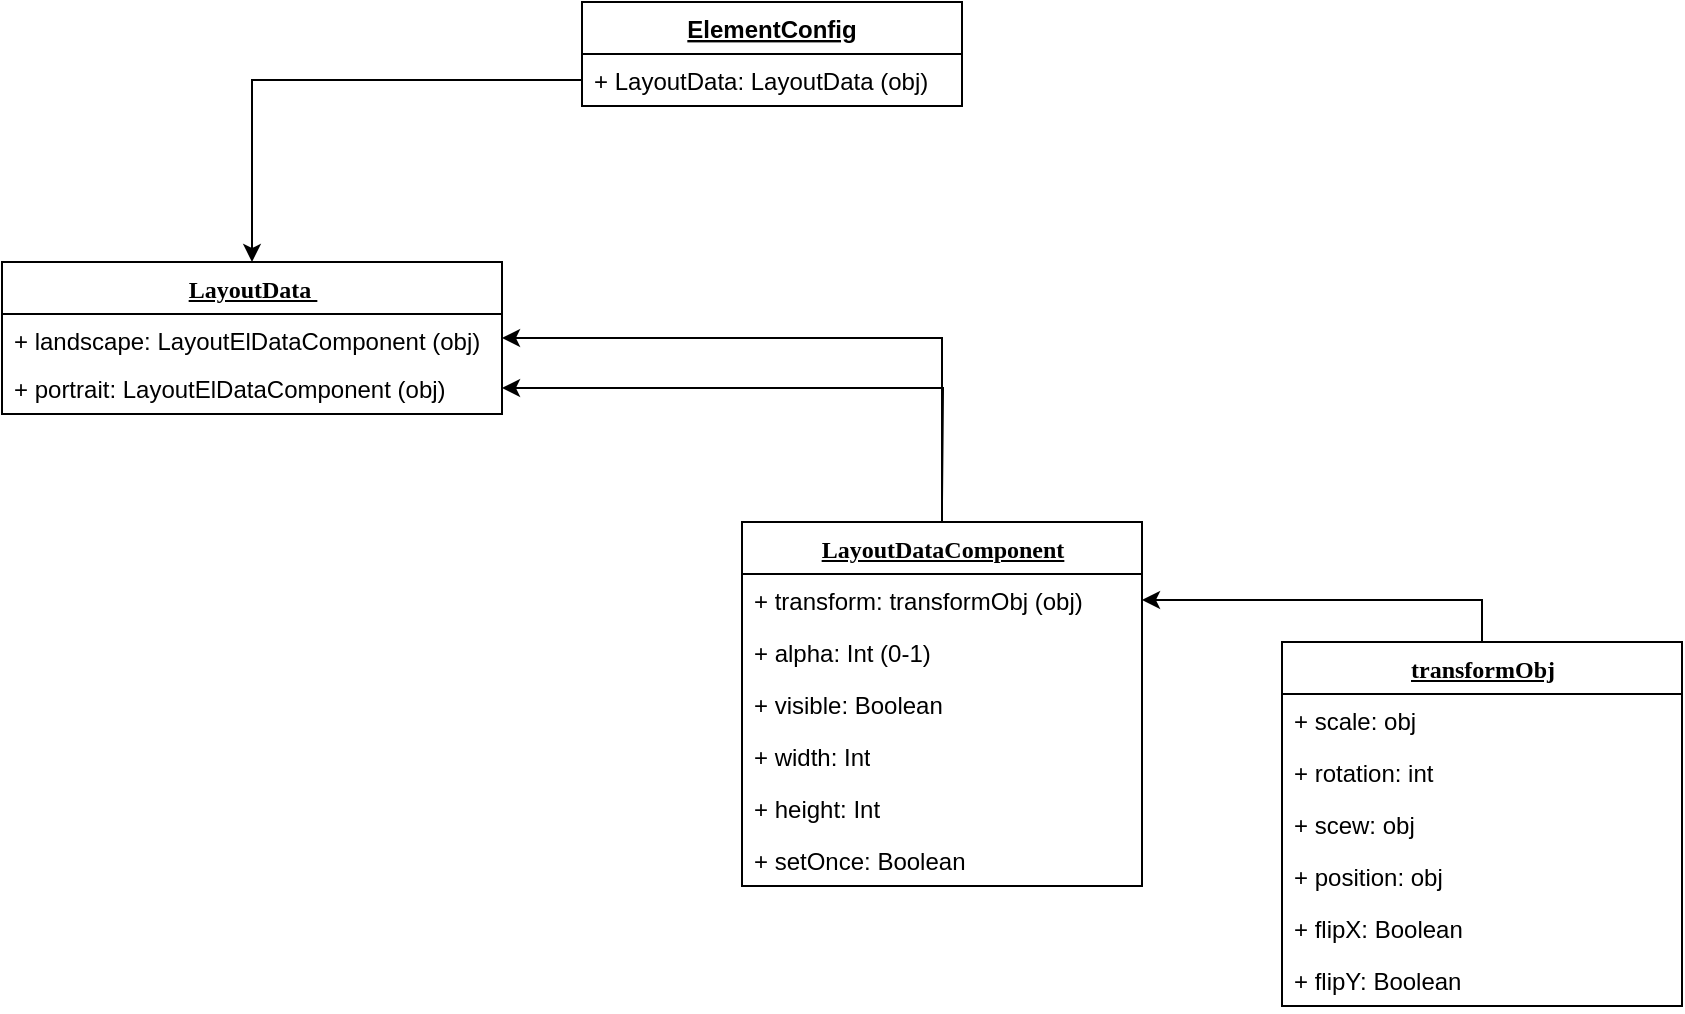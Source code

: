 <mxfile version="14.9.6" type="device"><diagram name="Page-1" id="9f46799a-70d6-7492-0946-bef42562c5a5"><mxGraphModel dx="1024" dy="592" grid="1" gridSize="10" guides="1" tooltips="1" connect="1" arrows="1" fold="1" page="1" pageScale="1" pageWidth="1100" pageHeight="850" background="#ffffff" math="0" shadow="0"><root><mxCell id="0"/><mxCell id="1" parent="0"/><mxCell id="78961159f06e98e8-17" value="&lt;u&gt;LayoutData&amp;nbsp;&lt;/u&gt;" style="swimlane;html=1;fontStyle=1;align=center;verticalAlign=top;childLayout=stackLayout;horizontal=1;startSize=26;horizontalStack=0;resizeParent=1;resizeLast=0;collapsible=1;marginBottom=0;swimlaneFillColor=#ffffff;rounded=0;shadow=0;comic=0;labelBackgroundColor=none;strokeWidth=1;fillColor=none;fontFamily=Verdana;fontSize=12" parent="1" vertex="1"><mxGeometry x="350" y="180" width="250" height="76" as="geometry"/></mxCell><mxCell id="78961159f06e98e8-21" value="+ landscape: LayoutElDataComponent (obj)" style="text;html=1;strokeColor=none;fillColor=none;align=left;verticalAlign=top;spacingLeft=4;spacingRight=4;whiteSpace=wrap;overflow=hidden;rotatable=0;points=[[0,0.5],[1,0.5]];portConstraint=eastwest;" parent="78961159f06e98e8-17" vertex="1"><mxGeometry y="26" width="250" height="24" as="geometry"/></mxCell><mxCell id="78961159f06e98e8-23" value="+ portrait: LayoutElDataComponent (obj)" style="text;html=1;strokeColor=none;fillColor=none;align=left;verticalAlign=top;spacingLeft=4;spacingRight=4;whiteSpace=wrap;overflow=hidden;rotatable=0;points=[[0,0.5],[1,0.5]];portConstraint=eastwest;" parent="78961159f06e98e8-17" vertex="1"><mxGeometry y="50" width="250" height="26" as="geometry"/></mxCell><mxCell id="61hbyxZ4K75NhBY5mGWa-3" style="edgeStyle=orthogonalEdgeStyle;rounded=0;orthogonalLoop=1;jettySize=auto;html=1;exitX=0.5;exitY=0;exitDx=0;exitDy=0;entryX=1;entryY=0.5;entryDx=0;entryDy=0;" edge="1" parent="1" source="WSrTQwe1LVdbyrFq2fqF-3" target="78961159f06e98e8-21"><mxGeometry relative="1" as="geometry"/></mxCell><mxCell id="WSrTQwe1LVdbyrFq2fqF-3" value="&lt;u&gt;LayoutDataComponent&lt;/u&gt;" style="swimlane;html=1;fontStyle=1;align=center;verticalAlign=top;childLayout=stackLayout;horizontal=1;startSize=26;horizontalStack=0;resizeParent=1;resizeLast=0;collapsible=1;marginBottom=0;swimlaneFillColor=#ffffff;rounded=0;shadow=0;comic=0;labelBackgroundColor=none;strokeWidth=1;fillColor=none;fontFamily=Verdana;fontSize=12" parent="1" vertex="1"><mxGeometry x="720" y="310" width="200" height="182" as="geometry"/></mxCell><mxCell id="WSrTQwe1LVdbyrFq2fqF-8" value="+ transform: transformObj (obj)" style="text;html=1;strokeColor=none;fillColor=none;align=left;verticalAlign=top;spacingLeft=4;spacingRight=4;whiteSpace=wrap;overflow=hidden;rotatable=0;points=[[0,0.5],[1,0.5]];portConstraint=eastwest;" parent="WSrTQwe1LVdbyrFq2fqF-3" vertex="1"><mxGeometry y="26" width="200" height="26" as="geometry"/></mxCell><mxCell id="WSrTQwe1LVdbyrFq2fqF-12" value="+ alpha: Int (0-1)" style="text;html=1;strokeColor=none;fillColor=none;align=left;verticalAlign=top;spacingLeft=4;spacingRight=4;whiteSpace=wrap;overflow=hidden;rotatable=0;points=[[0,0.5],[1,0.5]];portConstraint=eastwest;" parent="WSrTQwe1LVdbyrFq2fqF-3" vertex="1"><mxGeometry y="52" width="200" height="26" as="geometry"/></mxCell><mxCell id="WSrTQwe1LVdbyrFq2fqF-13" value="+ visible: Boolean" style="text;html=1;strokeColor=none;fillColor=none;align=left;verticalAlign=top;spacingLeft=4;spacingRight=4;whiteSpace=wrap;overflow=hidden;rotatable=0;points=[[0,0.5],[1,0.5]];portConstraint=eastwest;" parent="WSrTQwe1LVdbyrFq2fqF-3" vertex="1"><mxGeometry y="78" width="200" height="26" as="geometry"/></mxCell><mxCell id="WSrTQwe1LVdbyrFq2fqF-28" value="+ width: Int" style="text;html=1;strokeColor=none;fillColor=none;align=left;verticalAlign=top;spacingLeft=4;spacingRight=4;whiteSpace=wrap;overflow=hidden;rotatable=0;points=[[0,0.5],[1,0.5]];portConstraint=eastwest;" parent="WSrTQwe1LVdbyrFq2fqF-3" vertex="1"><mxGeometry y="104" width="200" height="26" as="geometry"/></mxCell><mxCell id="WSrTQwe1LVdbyrFq2fqF-30" value="+ height: Int" style="text;html=1;strokeColor=none;fillColor=none;align=left;verticalAlign=top;spacingLeft=4;spacingRight=4;whiteSpace=wrap;overflow=hidden;rotatable=0;points=[[0,0.5],[1,0.5]];portConstraint=eastwest;" parent="WSrTQwe1LVdbyrFq2fqF-3" vertex="1"><mxGeometry y="130" width="200" height="26" as="geometry"/></mxCell><mxCell id="WSrTQwe1LVdbyrFq2fqF-31" value="+ setOnce: Boolean" style="text;html=1;strokeColor=none;fillColor=none;align=left;verticalAlign=top;spacingLeft=4;spacingRight=4;whiteSpace=wrap;overflow=hidden;rotatable=0;points=[[0,0.5],[1,0.5]];portConstraint=eastwest;" parent="WSrTQwe1LVdbyrFq2fqF-3" vertex="1"><mxGeometry y="156" width="200" height="26" as="geometry"/></mxCell><mxCell id="61hbyxZ4K75NhBY5mGWa-5" style="edgeStyle=orthogonalEdgeStyle;rounded=0;orthogonalLoop=1;jettySize=auto;html=1;exitX=0.5;exitY=0;exitDx=0;exitDy=0;entryX=1;entryY=0.5;entryDx=0;entryDy=0;" edge="1" parent="1" source="WSrTQwe1LVdbyrFq2fqF-14" target="WSrTQwe1LVdbyrFq2fqF-8"><mxGeometry relative="1" as="geometry"/></mxCell><mxCell id="WSrTQwe1LVdbyrFq2fqF-14" value="&lt;u&gt;transformObj&lt;/u&gt;" style="swimlane;html=1;fontStyle=1;align=center;verticalAlign=top;childLayout=stackLayout;horizontal=1;startSize=26;horizontalStack=0;resizeParent=1;resizeLast=0;collapsible=1;marginBottom=0;swimlaneFillColor=#ffffff;rounded=0;shadow=0;comic=0;labelBackgroundColor=none;strokeWidth=1;fillColor=none;fontFamily=Verdana;fontSize=12" parent="1" vertex="1"><mxGeometry x="990" y="370" width="200" height="182" as="geometry"/></mxCell><mxCell id="WSrTQwe1LVdbyrFq2fqF-15" value="+ scale: obj" style="text;html=1;strokeColor=none;fillColor=none;align=left;verticalAlign=top;spacingLeft=4;spacingRight=4;whiteSpace=wrap;overflow=hidden;rotatable=0;points=[[0,0.5],[1,0.5]];portConstraint=eastwest;" parent="WSrTQwe1LVdbyrFq2fqF-14" vertex="1"><mxGeometry y="26" width="200" height="26" as="geometry"/></mxCell><mxCell id="WSrTQwe1LVdbyrFq2fqF-16" value="+ rotation: int" style="text;html=1;strokeColor=none;fillColor=none;align=left;verticalAlign=top;spacingLeft=4;spacingRight=4;whiteSpace=wrap;overflow=hidden;rotatable=0;points=[[0,0.5],[1,0.5]];portConstraint=eastwest;" parent="WSrTQwe1LVdbyrFq2fqF-14" vertex="1"><mxGeometry y="52" width="200" height="26" as="geometry"/></mxCell><mxCell id="WSrTQwe1LVdbyrFq2fqF-17" value="+ scew: obj" style="text;html=1;strokeColor=none;fillColor=none;align=left;verticalAlign=top;spacingLeft=4;spacingRight=4;whiteSpace=wrap;overflow=hidden;rotatable=0;points=[[0,0.5],[1,0.5]];portConstraint=eastwest;" parent="WSrTQwe1LVdbyrFq2fqF-14" vertex="1"><mxGeometry y="78" width="200" height="26" as="geometry"/></mxCell><mxCell id="WSrTQwe1LVdbyrFq2fqF-18" value="+ position: obj" style="text;html=1;strokeColor=none;fillColor=none;align=left;verticalAlign=top;spacingLeft=4;spacingRight=4;whiteSpace=wrap;overflow=hidden;rotatable=0;points=[[0,0.5],[1,0.5]];portConstraint=eastwest;" parent="WSrTQwe1LVdbyrFq2fqF-14" vertex="1"><mxGeometry y="104" width="200" height="26" as="geometry"/></mxCell><mxCell id="WSrTQwe1LVdbyrFq2fqF-26" value="+ flipX: Boolean" style="text;html=1;strokeColor=none;fillColor=none;align=left;verticalAlign=top;spacingLeft=4;spacingRight=4;whiteSpace=wrap;overflow=hidden;rotatable=0;points=[[0,0.5],[1,0.5]];portConstraint=eastwest;" parent="WSrTQwe1LVdbyrFq2fqF-14" vertex="1"><mxGeometry y="130" width="200" height="26" as="geometry"/></mxCell><mxCell id="WSrTQwe1LVdbyrFq2fqF-27" value="+ flipY: Boolean" style="text;html=1;strokeColor=none;fillColor=none;align=left;verticalAlign=top;spacingLeft=4;spacingRight=4;whiteSpace=wrap;overflow=hidden;rotatable=0;points=[[0,0.5],[1,0.5]];portConstraint=eastwest;" parent="WSrTQwe1LVdbyrFq2fqF-14" vertex="1"><mxGeometry y="156" width="200" height="26" as="geometry"/></mxCell><mxCell id="61hbyxZ4K75NhBY5mGWa-4" style="edgeStyle=orthogonalEdgeStyle;rounded=0;orthogonalLoop=1;jettySize=auto;html=1;entryX=1;entryY=0.5;entryDx=0;entryDy=0;" edge="1" parent="1" target="78961159f06e98e8-23"><mxGeometry relative="1" as="geometry"><mxPoint x="820" y="300" as="sourcePoint"/><mxPoint x="610" y="250" as="targetPoint"/></mxGeometry></mxCell><mxCell id="61hbyxZ4K75NhBY5mGWa-6" value="ElementConfig" style="swimlane;fontStyle=5;childLayout=stackLayout;horizontal=1;startSize=26;fillColor=none;horizontalStack=0;resizeParent=1;resizeParentMax=0;resizeLast=0;collapsible=1;marginBottom=0;" vertex="1" parent="1"><mxGeometry x="640" y="50" width="190" height="52" as="geometry"/></mxCell><mxCell id="61hbyxZ4K75NhBY5mGWa-7" value="+ LayoutData: LayoutData (obj)" style="text;strokeColor=none;fillColor=none;align=left;verticalAlign=top;spacingLeft=4;spacingRight=4;overflow=hidden;rotatable=0;points=[[0,0.5],[1,0.5]];portConstraint=eastwest;" vertex="1" parent="61hbyxZ4K75NhBY5mGWa-6"><mxGeometry y="26" width="190" height="26" as="geometry"/></mxCell><mxCell id="61hbyxZ4K75NhBY5mGWa-10" style="edgeStyle=orthogonalEdgeStyle;rounded=0;orthogonalLoop=1;jettySize=auto;html=1;exitX=0;exitY=0.5;exitDx=0;exitDy=0;entryX=0.5;entryY=0;entryDx=0;entryDy=0;" edge="1" parent="1" source="61hbyxZ4K75NhBY5mGWa-7" target="78961159f06e98e8-17"><mxGeometry relative="1" as="geometry"/></mxCell></root></mxGraphModel></diagram></mxfile>